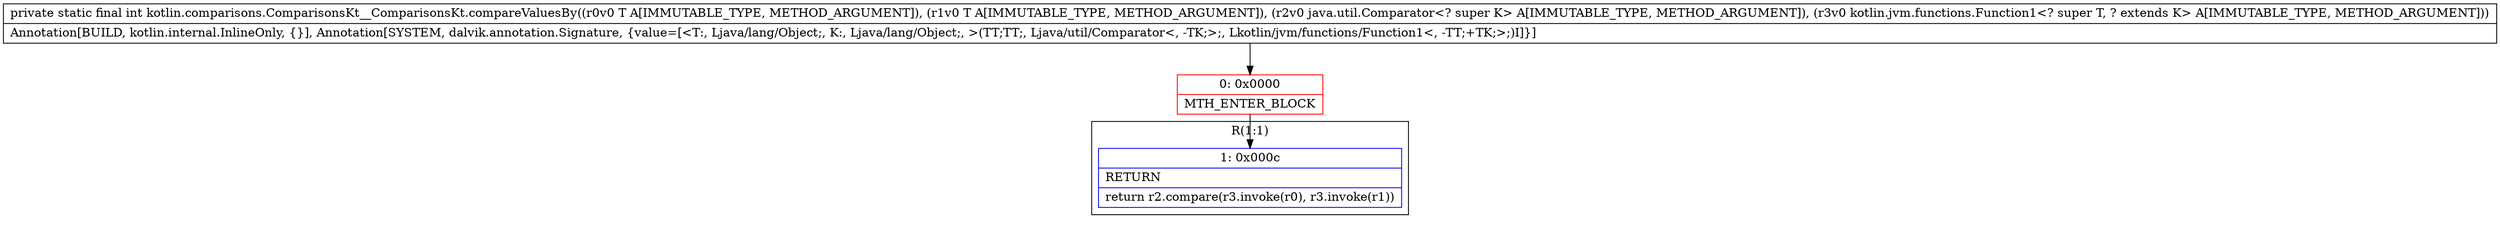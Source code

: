 digraph "CFG forkotlin.comparisons.ComparisonsKt__ComparisonsKt.compareValuesBy(Ljava\/lang\/Object;Ljava\/lang\/Object;Ljava\/util\/Comparator;Lkotlin\/jvm\/functions\/Function1;)I" {
subgraph cluster_Region_1483675222 {
label = "R(1:1)";
node [shape=record,color=blue];
Node_1 [shape=record,label="{1\:\ 0x000c|RETURN\l|return r2.compare(r3.invoke(r0), r3.invoke(r1))\l}"];
}
Node_0 [shape=record,color=red,label="{0\:\ 0x0000|MTH_ENTER_BLOCK\l}"];
MethodNode[shape=record,label="{private static final int kotlin.comparisons.ComparisonsKt__ComparisonsKt.compareValuesBy((r0v0 T A[IMMUTABLE_TYPE, METHOD_ARGUMENT]), (r1v0 T A[IMMUTABLE_TYPE, METHOD_ARGUMENT]), (r2v0 java.util.Comparator\<? super K\> A[IMMUTABLE_TYPE, METHOD_ARGUMENT]), (r3v0 kotlin.jvm.functions.Function1\<? super T, ? extends K\> A[IMMUTABLE_TYPE, METHOD_ARGUMENT]))  | Annotation[BUILD, kotlin.internal.InlineOnly, \{\}], Annotation[SYSTEM, dalvik.annotation.Signature, \{value=[\<T:, Ljava\/lang\/Object;, K:, Ljava\/lang\/Object;, \>(TT;TT;, Ljava\/util\/Comparator\<, \-TK;\>;, Lkotlin\/jvm\/functions\/Function1\<, \-TT;+TK;\>;)I]\}]\l}"];
MethodNode -> Node_0;
Node_0 -> Node_1;
}

